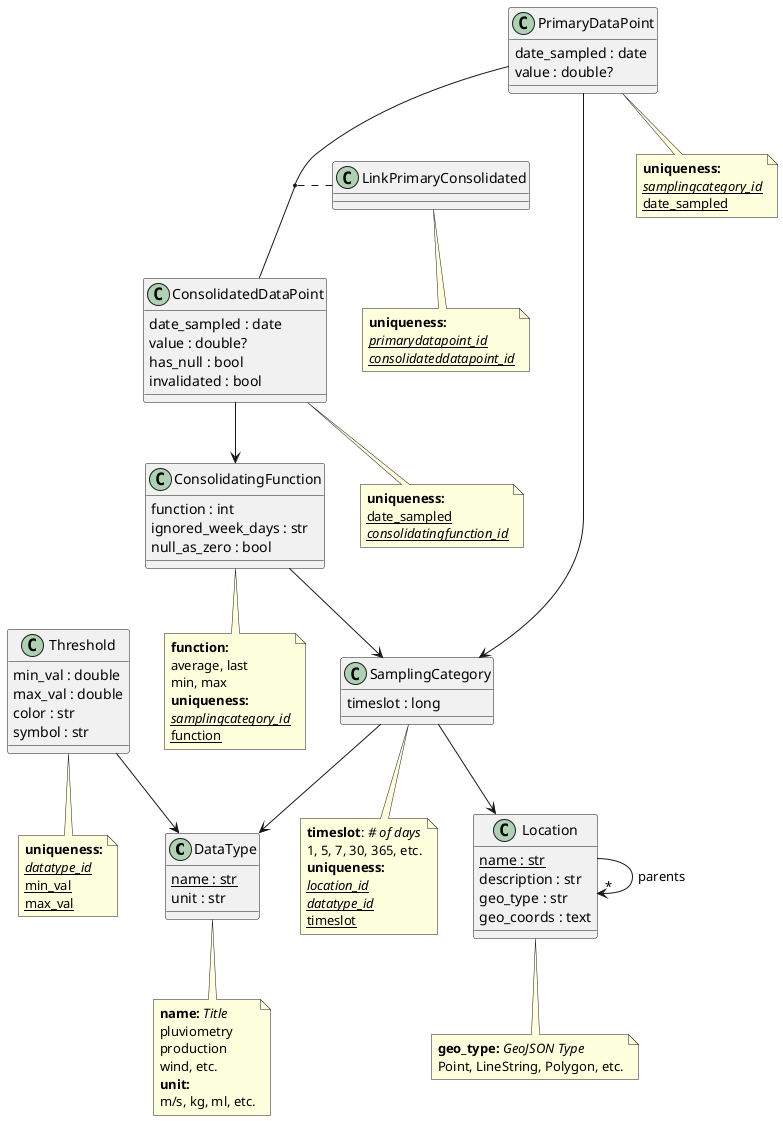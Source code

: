 
@startuml model_overview.png

    '--------------------------------------------------------------------------

    class DataType {
        {static} name : str
        unit : str
    }

    note as NoteDataType 
        <b>name:</b> <i>Title</i>
        pluviometry
        production
        wind, etc.
        <b>unit:</b>
        m/s, kg, ml, etc.
    end note

    DataType -- NoteDataType

    '--------------------------------------------------------------------------

    class Location {
        {static} name : str
        description : str
        geo_type : str
        geo_coords : text
    }

    note as NoteLocation
        <b>geo_type:</b> <i>GeoJSON Type</i>
        Point, LineString, Polygon, etc.
    end note

    Location -- NoteLocation
    Location --> "*" Location : parents

    '--------------------------------------------------------------------------

    class SamplingCategory {
        timeslot : long
    }

    note as NoteSamplingCategory
        <b>timeslot</b>: <i># of days</i>
        1, 5, 7, 30, 365, etc.
        <b>uniqueness:</b>
        <u><i>location_id</i></u>
        <u><i>datatype_id</i></u>
        <u>timeslot</u>
    end note

    SamplingCategory -- NoteSamplingCategory
    SamplingCategory --> Location
    SamplingCategory --> DataType

    '--------------------------------------------------------------------------

    class ConsolidatingFunction {
        function : int
        ignored_week_days : str
        null_as_zero : bool
    }

    note as NoteCDF
        <b>function:</b>
        average, last
        min, max
        <b>uniqueness:</b>
        <u><i>samplingcategory_id</i></u>
        <u>function</u>
    end note

    ConsolidatingFunction -- NoteCDF
    ConsolidatingFunction --> SamplingCategory

    '--------------------------------------------------------------------------

    class Threshold {
        min_val : double
        max_val : double
        color : str
        symbol : str
    }

    note as NoteThreshold
        <b>uniqueness:</b>
        <u><i>datatype_id</i></u>
        <u>min_val</u>
        <u>max_val</u>
    end note
    
    Threshold .. NoteThreshold
    Threshold --> DataType

    '--------------------------------------------------------------------------

    class PrimaryDataPoint {
        date_sampled : date
        value : double?
    }

    note as NotePrimaryDataPoint
        <b>uniqueness:</b>
        <u><i>samplingcategory_id</i></u>
        <u>date_sampled</u>
    end note
    
    PrimaryDataPoint .. NotePrimaryDataPoint
    PrimaryDataPoint --> SamplingCategory

    '--------------------------------------------------------------------------

    class ConsolidatedDataPoint {
        date_sampled : date
        value : double?
        has_null : bool
        invalidated : bool
    }

    note as NoteConsolidatedDataPoint
        <b>uniqueness:</b>
        <u>date_sampled</u>
        <u><i>consolidatingfunction_id</i></u>
    end note

    ConsolidatedDataPoint -- NoteConsolidatedDataPoint
    ConsolidatedDataPoint --> ConsolidatingFunction

    '--------------------------------------------------------------------------

    class LinkPrimaryConsolidated {
    }

    note as NoteLinkPrimaryConsolidated
        <b>uniqueness:</b>
        <u><i>primarydatapoint_id</i></u>
        <u><i>consolidateddatapoint_id</i></u>
    end note

    LinkPrimaryConsolidated -- NoteLinkPrimaryConsolidated
    (PrimaryDataPoint, ConsolidatedDataPoint) .. LinkPrimaryConsolidated

    '--------------------------------------------------------------------------

@enduml

